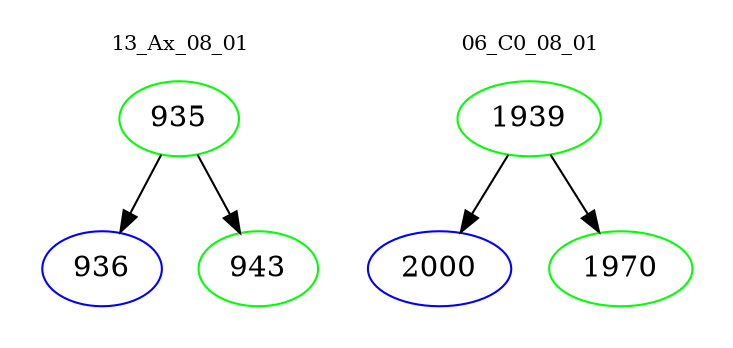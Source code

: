 digraph{
subgraph cluster_0 {
color = white
label = "13_Ax_08_01";
fontsize=10;
T0_935 [label="935", color="green"]
T0_935 -> T0_936 [color="black"]
T0_936 [label="936", color="blue"]
T0_935 -> T0_943 [color="black"]
T0_943 [label="943", color="green"]
}
subgraph cluster_1 {
color = white
label = "06_C0_08_01";
fontsize=10;
T1_1939 [label="1939", color="green"]
T1_1939 -> T1_2000 [color="black"]
T1_2000 [label="2000", color="blue"]
T1_1939 -> T1_1970 [color="black"]
T1_1970 [label="1970", color="green"]
}
}
